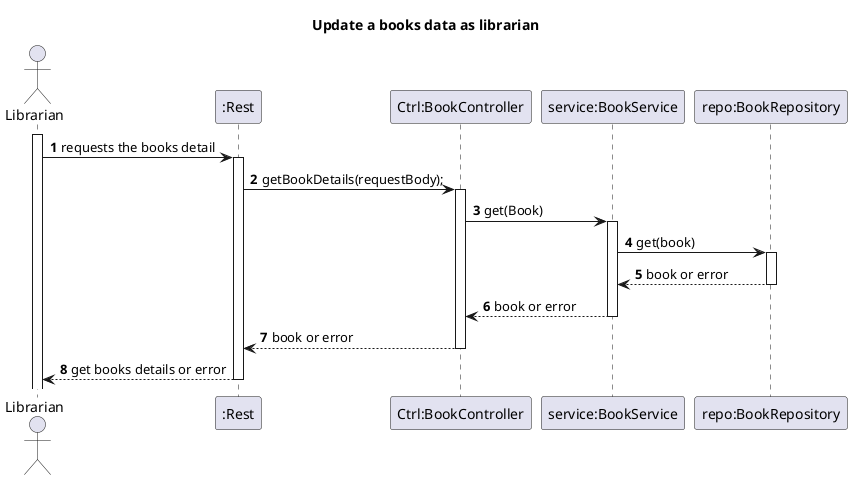 @startuml
'https://plantuml.com/sequence-diagram
autoactivate on
autonumber

title Update a books data as librarian

actor "Librarian" as User
participant ":Rest" as Rest
participant "Ctrl:BookController" as Ctrl
participant "service:BookService" as Service
participant "repo:BookRepository" as Repo

activate User

User -> Rest: requests the books detail

Rest -> Ctrl: getBookDetails(requestBody);

Ctrl -> Service: get(Book)
Service -> Repo: get(book)
Repo --> Service: book or error
Service --> Ctrl: book or error
Ctrl --> Rest: book or error
Rest --> User: get books details or error

@enduml
